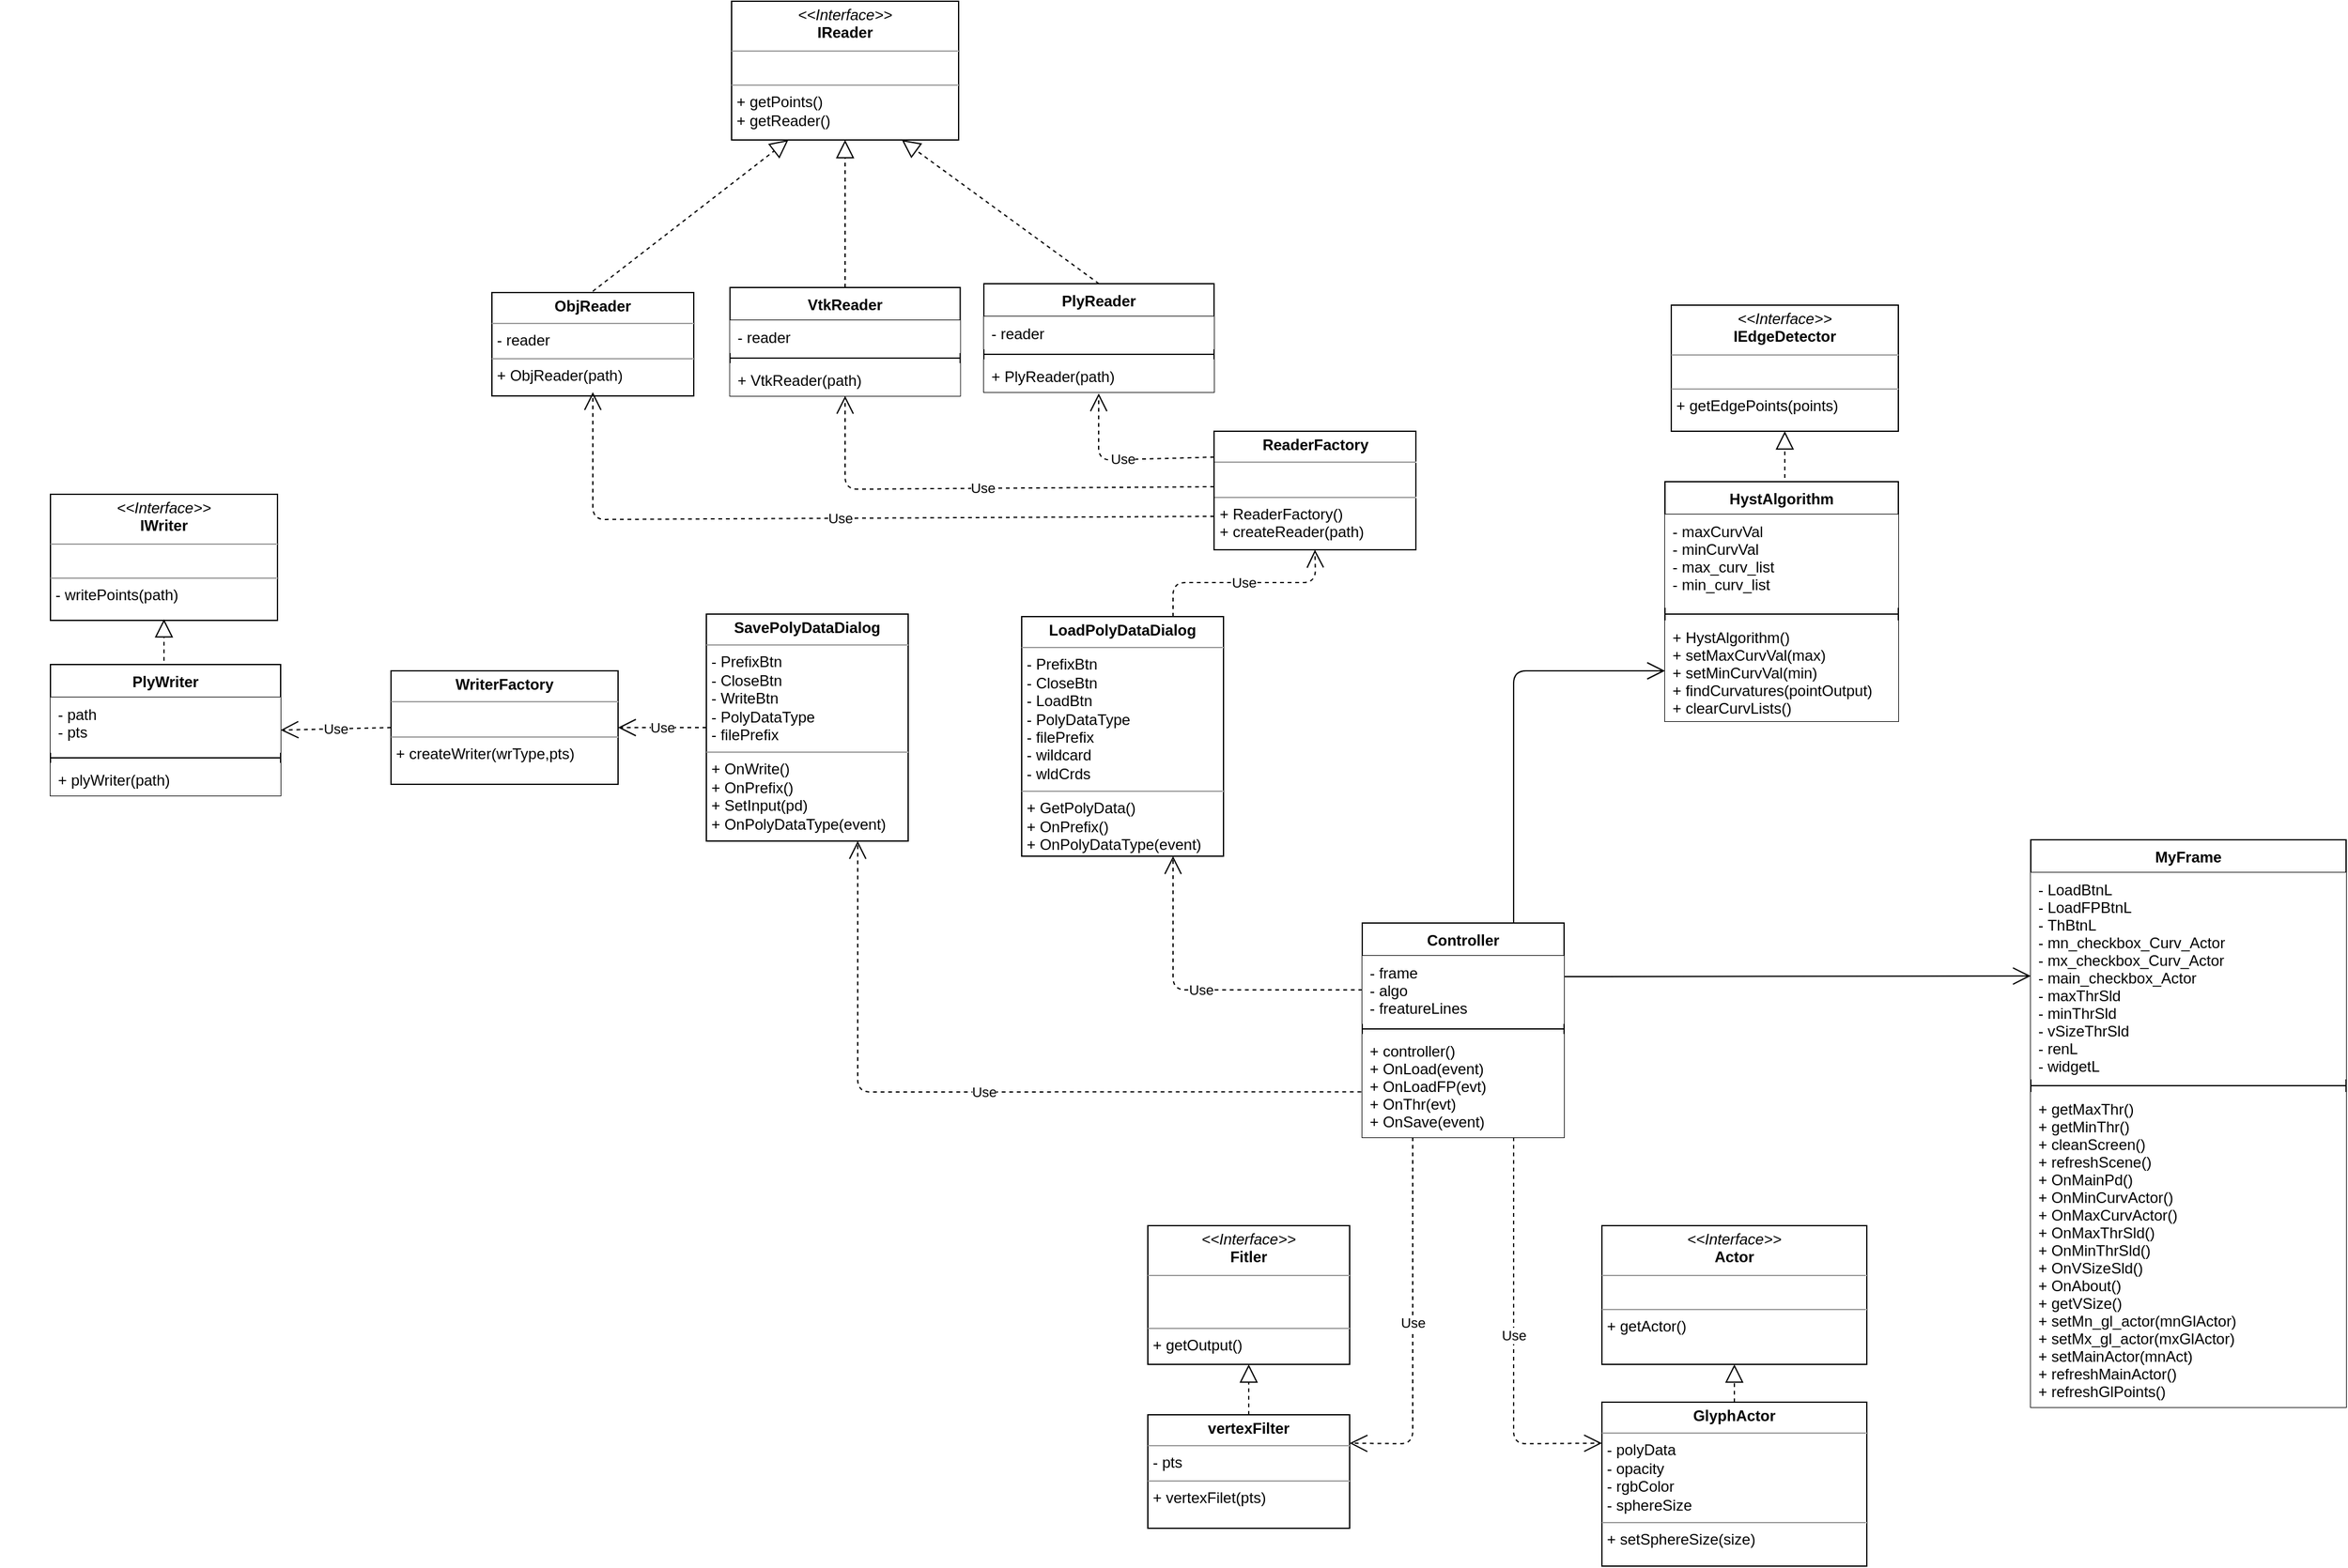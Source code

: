 <mxfile version="13.6.2" type="device"><diagram id="arAiAwgTj6koBBuHnIMw" name="Page-1"><mxGraphModel dx="1699" dy="1432" grid="1" gridSize="10" guides="1" tooltips="1" connect="1" arrows="1" fold="1" page="1" pageScale="1" pageWidth="1100" pageHeight="1100" math="0" shadow="0"><root><mxCell id="0"/><mxCell id="1" parent="0"/><mxCell id="KQCV_hTk6XwVhJY0CgqL-32" value="" style="group" parent="1" vertex="1" connectable="0"><mxGeometry x="730" y="20" width="320" height="350" as="geometry"/></mxCell><mxCell id="KQCV_hTk6XwVhJY0CgqL-8" value="&lt;p style=&quot;margin: 0px ; margin-top: 4px ; text-align: center&quot;&gt;&lt;i&gt;&amp;lt;&amp;lt;Interface&amp;gt;&amp;gt;&lt;/i&gt;&lt;br&gt;&lt;b&gt;IEdgeDetector&lt;/b&gt;&lt;/p&gt;&lt;hr size=&quot;1&quot;&gt;&lt;p style=&quot;margin: 0px ; margin-left: 4px&quot;&gt;&lt;br&gt;&lt;/p&gt;&lt;hr size=&quot;1&quot;&gt;&lt;p style=&quot;margin: 0px ; margin-left: 4px&quot;&gt;+ getEdgePoints(points)&amp;nbsp;&lt;br&gt;&lt;/p&gt;" style="verticalAlign=top;align=left;overflow=fill;fontSize=12;fontFamily=Helvetica;html=1;" parent="KQCV_hTk6XwVhJY0CgqL-32" vertex="1"><mxGeometry x="45" width="180" height="100" as="geometry"/></mxCell><mxCell id="KQCV_hTk6XwVhJY0CgqL-16" value="" style="endArrow=block;dashed=1;endFill=0;endSize=12;html=1;entryX=0.5;entryY=1;entryDx=0;entryDy=0;" parent="KQCV_hTk6XwVhJY0CgqL-32" target="KQCV_hTk6XwVhJY0CgqL-8" edge="1"><mxGeometry width="160" relative="1" as="geometry"><mxPoint x="135" y="149" as="sourcePoint"/><mxPoint x="265" y="160" as="targetPoint"/></mxGeometry></mxCell><mxCell id="KQCV_hTk6XwVhJY0CgqL-12" value="HystAlgorithm" style="swimlane;fontStyle=1;align=center;verticalAlign=top;childLayout=stackLayout;horizontal=1;startSize=26;horizontalStack=0;resizeParent=1;resizeParentMax=0;resizeLast=0;collapsible=1;marginBottom=0;" parent="KQCV_hTk6XwVhJY0CgqL-32" vertex="1"><mxGeometry x="40" y="140" width="185" height="190" as="geometry"/></mxCell><mxCell id="KQCV_hTk6XwVhJY0CgqL-13" value="- maxCurvVal&#10;- minCurvVal&#10;- max_curv_list&#10;- min_curv_list" style="text;strokeColor=none;align=left;verticalAlign=top;spacingLeft=4;spacingRight=4;overflow=hidden;rotatable=0;points=[[0,0.5],[1,0.5]];portConstraint=eastwest;fillColor=#ffffff;" parent="KQCV_hTk6XwVhJY0CgqL-12" vertex="1"><mxGeometry y="26" width="185" height="74" as="geometry"/></mxCell><mxCell id="KQCV_hTk6XwVhJY0CgqL-14" value="" style="line;strokeWidth=1;align=left;verticalAlign=middle;spacingTop=-1;spacingLeft=3;spacingRight=3;rotatable=0;labelPosition=right;points=[];portConstraint=eastwest;" parent="KQCV_hTk6XwVhJY0CgqL-12" vertex="1"><mxGeometry y="100" width="185" height="10" as="geometry"/></mxCell><mxCell id="KQCV_hTk6XwVhJY0CgqL-15" value="+ HystAlgorithm()&#10;+ setMaxCurvVal(max)&#10;+ setMinCurvVal(min)&#10;+ findCurvatures(pointOutput)&#10;+ clearCurvLists()" style="text;strokeColor=none;align=left;verticalAlign=top;spacingLeft=4;spacingRight=4;overflow=hidden;rotatable=0;points=[[0,0.5],[1,0.5]];portConstraint=eastwest;fillColor=#ffffff;" parent="KQCV_hTk6XwVhJY0CgqL-12" vertex="1"><mxGeometry y="110" width="185" height="80" as="geometry"/></mxCell><mxCell id="54q2OSOH__a61z3snCUi-2" value="" style="group" parent="1" vertex="1" connectable="0"><mxGeometry x="-550" y="180" width="182.5" height="226" as="geometry"/></mxCell><mxCell id="54q2OSOH__a61z3snCUi-3" value="" style="group" parent="54q2OSOH__a61z3snCUi-2" vertex="1" connectable="0"><mxGeometry x="40" y="-10" width="182.5" height="226" as="geometry"/></mxCell><mxCell id="54q2OSOH__a61z3snCUi-4" value="&lt;p style=&quot;margin: 0px ; margin-top: 4px ; text-align: center&quot;&gt;&lt;i&gt;&amp;lt;&amp;lt;Interface&amp;gt;&amp;gt;&lt;/i&gt;&lt;br&gt;&lt;b&gt;IWriter&lt;/b&gt;&lt;/p&gt;&lt;hr size=&quot;1&quot;&gt;&lt;p style=&quot;margin: 0px ; margin-left: 4px&quot;&gt;&lt;br&gt;&lt;/p&gt;&lt;hr size=&quot;1&quot;&gt;&lt;p style=&quot;margin: 0px ; margin-left: 4px&quot;&gt;- writePoints(path)&lt;br&gt;&lt;/p&gt;" style="verticalAlign=top;align=left;overflow=fill;fontSize=12;fontFamily=Helvetica;html=1;" parent="54q2OSOH__a61z3snCUi-3" vertex="1"><mxGeometry width="180" height="100" as="geometry"/></mxCell><mxCell id="54q2OSOH__a61z3snCUi-5" value="" style="endArrow=block;dashed=1;endFill=0;endSize=12;html=1;" parent="54q2OSOH__a61z3snCUi-3" edge="1"><mxGeometry width="160" relative="1" as="geometry"><mxPoint x="90" y="150" as="sourcePoint"/><mxPoint x="90" y="99" as="targetPoint"/></mxGeometry></mxCell><mxCell id="54q2OSOH__a61z3snCUi-6" value="PlyWriter" style="swimlane;fontStyle=1;align=center;verticalAlign=top;childLayout=stackLayout;horizontal=1;startSize=26;horizontalStack=0;resizeParent=1;resizeParentMax=0;resizeLast=0;collapsible=1;marginBottom=0;" parent="54q2OSOH__a61z3snCUi-3" vertex="1"><mxGeometry y="135" width="182.5" height="104" as="geometry"/></mxCell><mxCell id="54q2OSOH__a61z3snCUi-7" value="- path&#10;- pts" style="text;strokeColor=none;align=left;verticalAlign=top;spacingLeft=4;spacingRight=4;overflow=hidden;rotatable=0;points=[[0,0.5],[1,0.5]];portConstraint=eastwest;fillColor=#ffffff;" parent="54q2OSOH__a61z3snCUi-6" vertex="1"><mxGeometry y="26" width="182.5" height="44" as="geometry"/></mxCell><mxCell id="54q2OSOH__a61z3snCUi-8" value="" style="line;strokeWidth=1;align=left;verticalAlign=middle;spacingTop=-1;spacingLeft=3;spacingRight=3;rotatable=0;labelPosition=right;points=[];portConstraint=eastwest;" parent="54q2OSOH__a61z3snCUi-6" vertex="1"><mxGeometry y="70" width="182.5" height="8" as="geometry"/></mxCell><mxCell id="54q2OSOH__a61z3snCUi-9" value="+ plyWriter(path)" style="text;strokeColor=none;align=left;verticalAlign=top;spacingLeft=4;spacingRight=4;overflow=hidden;rotatable=0;points=[[0,0.5],[1,0.5]];portConstraint=eastwest;fillColor=#ffffff;" parent="54q2OSOH__a61z3snCUi-6" vertex="1"><mxGeometry y="78" width="182.5" height="26" as="geometry"/></mxCell><mxCell id="R6OLLwpzpmfVlheJhy-e-11" value="" style="endArrow=open;endFill=1;endSize=12;html=1;exitX=1;exitY=0.25;exitDx=0;exitDy=0;entryX=0;entryY=0.5;entryDx=0;entryDy=0;" parent="1" source="54q2OSOH__a61z3snCUi-35" target="54q2OSOH__a61z3snCUi-44" edge="1"><mxGeometry width="160" relative="1" as="geometry"><mxPoint x="700" y="393" as="sourcePoint"/><mxPoint x="820" y="533" as="targetPoint"/><Array as="points"/></mxGeometry></mxCell><mxCell id="R6OLLwpzpmfVlheJhy-e-13" value="&lt;p style=&quot;margin: 0px ; margin-top: 4px ; text-align: center&quot;&gt;&lt;b&gt;ReaderFactory&lt;/b&gt;&lt;/p&gt;&lt;hr size=&quot;1&quot;&gt;&lt;p style=&quot;margin: 0px ; margin-left: 4px&quot;&gt;&lt;br&gt;&lt;/p&gt;&lt;hr size=&quot;1&quot;&gt;&lt;p style=&quot;margin: 0px ; margin-left: 4px&quot;&gt;+ ReaderFactory()&lt;/p&gt;&lt;p style=&quot;margin: 0px ; margin-left: 4px&quot;&gt;+&amp;nbsp;createReader(path)&lt;/p&gt;" style="verticalAlign=top;align=left;overflow=fill;fontSize=12;fontFamily=Helvetica;html=1;" parent="1" vertex="1"><mxGeometry x="412.5" y="120" width="160" height="94" as="geometry"/></mxCell><mxCell id="R6OLLwpzpmfVlheJhy-e-16" value="Use" style="endArrow=open;endSize=12;dashed=1;html=1;entryX=0.499;entryY=1.038;entryDx=0;entryDy=0;entryPerimeter=0;exitX=0;exitY=0.25;exitDx=0;exitDy=0;" parent="1" target="KQCV_hTk6XwVhJY0CgqL-6" edge="1"><mxGeometry width="160" relative="1" as="geometry"><mxPoint x="412.5" y="140.5" as="sourcePoint"/><mxPoint x="360" y="139" as="targetPoint"/><Array as="points"><mxPoint x="321" y="143"/></Array><mxPoint as="offset"/></mxGeometry></mxCell><mxCell id="divu3ZJ7DcPybCkY2x0n-4" value="&lt;p style=&quot;margin: 0px ; margin-top: 4px ; text-align: center&quot;&gt;&lt;b&gt;ObjReader&lt;/b&gt;&lt;/p&gt;&lt;hr size=&quot;1&quot;&gt;&lt;p style=&quot;margin: 0px ; margin-left: 4px&quot;&gt;- reader&lt;/p&gt;&lt;hr size=&quot;1&quot;&gt;&lt;p style=&quot;margin: 0px ; margin-left: 4px&quot;&gt;+ ObjReader(path)&lt;/p&gt;" style="verticalAlign=top;align=left;overflow=fill;fontSize=12;fontFamily=Helvetica;html=1;" parent="1" vertex="1"><mxGeometry x="-160" y="10" width="160" height="82" as="geometry"/></mxCell><mxCell id="R6OLLwpzpmfVlheJhy-e-5" value="" style="endArrow=block;dashed=1;endFill=0;endSize=12;html=1;exitX=0.5;exitY=0;exitDx=0;exitDy=0;entryX=0.5;entryY=1;entryDx=0;entryDy=0;" parent="1" source="R6OLLwpzpmfVlheJhy-e-1" target="KQCV_hTk6XwVhJY0CgqL-2" edge="1"><mxGeometry width="160" relative="1" as="geometry"><mxPoint x="210" y="39" as="sourcePoint"/><mxPoint x="180" y="-31" as="targetPoint"/></mxGeometry></mxCell><mxCell id="KQCV_hTk6XwVhJY0CgqL-2" value="&lt;p style=&quot;margin: 0px ; margin-top: 4px ; text-align: center&quot;&gt;&lt;i&gt;&amp;lt;&amp;lt;Interface&amp;gt;&amp;gt;&lt;/i&gt;&lt;br&gt;&lt;b&gt;IReader&lt;/b&gt;&lt;/p&gt;&lt;hr size=&quot;1&quot;&gt;&lt;p style=&quot;margin: 0px ; margin-left: 4px&quot;&gt;&lt;br&gt;&lt;/p&gt;&lt;hr size=&quot;1&quot;&gt;&lt;p style=&quot;margin: 0px ; margin-left: 4px&quot;&gt;+ getPoints()&lt;br&gt;&lt;/p&gt;&lt;p style=&quot;margin: 0px ; margin-left: 4px&quot;&gt;+ getReader()&lt;/p&gt;" style="verticalAlign=top;align=left;overflow=fill;fontSize=12;fontFamily=Helvetica;html=1;" parent="1" vertex="1"><mxGeometry x="30" y="-221" width="180" height="110" as="geometry"/></mxCell><mxCell id="KQCV_hTk6XwVhJY0CgqL-11" value="" style="endArrow=block;dashed=1;endFill=0;endSize=12;html=1;exitX=0.5;exitY=0;exitDx=0;exitDy=0;entryX=0.75;entryY=1;entryDx=0;entryDy=0;" parent="1" source="KQCV_hTk6XwVhJY0CgqL-3" target="KQCV_hTk6XwVhJY0CgqL-2" edge="1"><mxGeometry width="160" relative="1" as="geometry"><mxPoint x="300" y="-7" as="sourcePoint"/><mxPoint x="280" y="-33" as="targetPoint"/></mxGeometry></mxCell><mxCell id="divu3ZJ7DcPybCkY2x0n-6" value="" style="endArrow=block;dashed=1;endFill=0;endSize=12;html=1;entryX=0.25;entryY=1;entryDx=0;entryDy=0;exitX=0.5;exitY=0;exitDx=0;exitDy=0;" parent="1" target="KQCV_hTk6XwVhJY0CgqL-2" edge="1"><mxGeometry width="160" relative="1" as="geometry"><mxPoint x="-80" y="9" as="sourcePoint"/><mxPoint x="50" y="-41" as="targetPoint"/></mxGeometry></mxCell><mxCell id="divu3ZJ7DcPybCkY2x0n-7" value="Use" style="endArrow=open;endSize=12;dashed=1;html=1;entryX=0.5;entryY=1;entryDx=0;entryDy=0;exitX=0;exitY=0.5;exitDx=0;exitDy=0;" parent="1" target="R6OLLwpzpmfVlheJhy-e-1" edge="1"><mxGeometry width="160" relative="1" as="geometry"><mxPoint x="412.5" y="164" as="sourcePoint"/><mxPoint x="250" y="209" as="targetPoint"/><Array as="points"><mxPoint x="120" y="166"/></Array></mxGeometry></mxCell><mxCell id="divu3ZJ7DcPybCkY2x0n-11" value="Use" style="endArrow=open;endSize=12;dashed=1;html=1;entryX=0.5;entryY=1;entryDx=0;entryDy=0;exitX=0;exitY=0.75;exitDx=0;exitDy=0;" parent="1" edge="1"><mxGeometry width="160" relative="1" as="geometry"><mxPoint x="412.5" y="187.5" as="sourcePoint"/><mxPoint x="-80" y="89" as="targetPoint"/><Array as="points"><mxPoint x="-80" y="190"/></Array></mxGeometry></mxCell><mxCell id="54q2OSOH__a61z3snCUi-35" value="Controller" style="swimlane;fontStyle=1;align=center;verticalAlign=top;childLayout=stackLayout;horizontal=1;startSize=26;horizontalStack=0;resizeParent=1;resizeParentMax=0;resizeLast=0;collapsible=1;marginBottom=0;" parent="1" vertex="1"><mxGeometry x="530" y="510" width="160" height="170" as="geometry"><mxRectangle x="410" y="300" width="90" height="26" as="alternateBounds"/></mxGeometry></mxCell><mxCell id="54q2OSOH__a61z3snCUi-36" value="- frame&#10;- algo&#10;- freatureLines" style="text;strokeColor=none;align=left;verticalAlign=top;spacingLeft=4;spacingRight=4;overflow=hidden;rotatable=0;points=[[0,0.5],[1,0.5]];portConstraint=eastwest;fillColor=#ffffff;" parent="54q2OSOH__a61z3snCUi-35" vertex="1"><mxGeometry y="26" width="160" height="54" as="geometry"/></mxCell><mxCell id="54q2OSOH__a61z3snCUi-37" value="" style="line;strokeWidth=1;fillColor=none;align=left;verticalAlign=middle;spacingTop=-1;spacingLeft=3;spacingRight=3;rotatable=0;labelPosition=right;points=[];portConstraint=eastwest;" parent="54q2OSOH__a61z3snCUi-35" vertex="1"><mxGeometry y="80" width="160" height="8" as="geometry"/></mxCell><mxCell id="54q2OSOH__a61z3snCUi-38" value="+ controller()&#10;+ OnLoad(event)&#10;+ OnLoadFP(evt)&#10;+ OnThr(evt)&#10;+ OnSave(event)" style="text;strokeColor=none;align=left;verticalAlign=top;spacingLeft=4;spacingRight=4;overflow=hidden;rotatable=0;points=[[0,0.5],[1,0.5]];portConstraint=eastwest;fillColor=#ffffff;fontStyle=0" parent="54q2OSOH__a61z3snCUi-35" vertex="1"><mxGeometry y="88" width="160" height="82" as="geometry"/></mxCell><mxCell id="divu3ZJ7DcPybCkY2x0n-16" value="" style="group" parent="1" vertex="1" connectable="0"><mxGeometry x="720" y="720" width="210" height="300" as="geometry"/></mxCell><mxCell id="KQCV_hTk6XwVhJY0CgqL-17" value="&lt;p style=&quot;margin: 0px ; margin-top: 4px ; text-align: center&quot;&gt;&lt;i&gt;&amp;lt;&amp;lt;Interface&amp;gt;&amp;gt;&lt;/i&gt;&lt;br&gt;&lt;b&gt;Actor&lt;/b&gt;&lt;/p&gt;&lt;hr size=&quot;1&quot;&gt;&lt;p style=&quot;margin: 0px ; margin-left: 4px&quot;&gt;&lt;br&gt;&lt;/p&gt;&lt;hr size=&quot;1&quot;&gt;&lt;p style=&quot;margin: 0px ; margin-left: 4px&quot;&gt;+ getActor()&lt;/p&gt;" style="verticalAlign=top;align=left;overflow=fill;fontSize=12;fontFamily=Helvetica;html=1;" parent="divu3ZJ7DcPybCkY2x0n-16" vertex="1"><mxGeometry y="30" width="210" height="110" as="geometry"/></mxCell><mxCell id="divu3ZJ7DcPybCkY2x0n-1" value="&lt;p style=&quot;margin: 0px ; margin-top: 4px ; text-align: center&quot;&gt;&lt;b&gt;GlyphActor&lt;/b&gt;&lt;/p&gt;&lt;hr size=&quot;1&quot;&gt;&lt;p style=&quot;margin: 0px ; margin-left: 4px&quot;&gt;-&amp;nbsp;polyData&lt;/p&gt;&lt;p style=&quot;margin: 0px ; margin-left: 4px&quot;&gt;- opacity&lt;/p&gt;&lt;p style=&quot;margin: 0px ; margin-left: 4px&quot;&gt;- rgbColor&lt;/p&gt;&lt;p style=&quot;margin: 0px ; margin-left: 4px&quot;&gt;- sphereSize&lt;/p&gt;&lt;hr size=&quot;1&quot;&gt;&lt;p style=&quot;margin: 0px ; margin-left: 4px&quot;&gt;+ setSphereSize(size)&lt;/p&gt;" style="verticalAlign=top;align=left;overflow=fill;fontSize=12;fontFamily=Helvetica;html=1;" parent="divu3ZJ7DcPybCkY2x0n-16" vertex="1"><mxGeometry y="170" width="210" height="130" as="geometry"/></mxCell><mxCell id="divu3ZJ7DcPybCkY2x0n-2" value="" style="endArrow=block;dashed=1;endFill=0;endSize=12;html=1;exitX=0.5;exitY=0;exitDx=0;exitDy=0;entryX=0.5;entryY=1;entryDx=0;entryDy=0;" parent="divu3ZJ7DcPybCkY2x0n-16" source="divu3ZJ7DcPybCkY2x0n-1" target="KQCV_hTk6XwVhJY0CgqL-17" edge="1"><mxGeometry width="160" relative="1" as="geometry"><mxPoint x="-20" y="110" as="sourcePoint"/><mxPoint x="100" y="140" as="targetPoint"/></mxGeometry></mxCell><mxCell id="divu3ZJ7DcPybCkY2x0n-17" value="" style="endArrow=open;endFill=1;endSize=12;html=1;exitX=0.75;exitY=0;exitDx=0;exitDy=0;entryX=0;entryY=0.5;entryDx=0;entryDy=0;" parent="1" source="54q2OSOH__a61z3snCUi-35" target="KQCV_hTk6XwVhJY0CgqL-15" edge="1"><mxGeometry width="160" relative="1" as="geometry"><mxPoint x="750" y="370" as="sourcePoint"/><mxPoint x="910" y="370" as="targetPoint"/><Array as="points"><mxPoint x="650" y="310"/></Array></mxGeometry></mxCell><mxCell id="R6OLLwpzpmfVlheJhy-e-1" value="VtkReader" style="swimlane;fontStyle=1;align=center;verticalAlign=top;childLayout=stackLayout;horizontal=1;startSize=26;horizontalStack=0;resizeParent=1;resizeParentMax=0;resizeLast=0;collapsible=1;marginBottom=0;" parent="1" vertex="1"><mxGeometry x="28.75" y="6" width="182.5" height="86" as="geometry"/></mxCell><mxCell id="R6OLLwpzpmfVlheJhy-e-2" value="- reader" style="text;strokeColor=none;align=left;verticalAlign=top;spacingLeft=4;spacingRight=4;overflow=hidden;rotatable=0;points=[[0,0.5],[1,0.5]];portConstraint=eastwest;fillColor=#ffffff;" parent="R6OLLwpzpmfVlheJhy-e-1" vertex="1"><mxGeometry y="26" width="182.5" height="26" as="geometry"/></mxCell><mxCell id="R6OLLwpzpmfVlheJhy-e-3" value="" style="line;strokeWidth=1;align=left;verticalAlign=middle;spacingTop=-1;spacingLeft=3;spacingRight=3;rotatable=0;labelPosition=right;points=[];portConstraint=eastwest;" parent="R6OLLwpzpmfVlheJhy-e-1" vertex="1"><mxGeometry y="52" width="182.5" height="8" as="geometry"/></mxCell><mxCell id="R6OLLwpzpmfVlheJhy-e-4" value="+ VtkReader(path)" style="text;strokeColor=none;align=left;verticalAlign=top;spacingLeft=4;spacingRight=4;overflow=hidden;rotatable=0;points=[[0,0.5],[1,0.5]];portConstraint=eastwest;fillColor=#ffffff;" parent="R6OLLwpzpmfVlheJhy-e-1" vertex="1"><mxGeometry y="60" width="182.5" height="26" as="geometry"/></mxCell><mxCell id="KQCV_hTk6XwVhJY0CgqL-3" value="PlyReader" style="swimlane;fontStyle=1;align=center;verticalAlign=top;childLayout=stackLayout;horizontal=1;startSize=26;horizontalStack=0;resizeParent=1;resizeParentMax=0;resizeLast=0;collapsible=1;marginBottom=0;" parent="1" vertex="1"><mxGeometry x="230" y="3" width="182.5" height="86" as="geometry"/></mxCell><mxCell id="KQCV_hTk6XwVhJY0CgqL-4" value="- reader" style="text;strokeColor=none;align=left;verticalAlign=top;spacingLeft=4;spacingRight=4;overflow=hidden;rotatable=0;points=[[0,0.5],[1,0.5]];portConstraint=eastwest;fillColor=#ffffff;" parent="KQCV_hTk6XwVhJY0CgqL-3" vertex="1"><mxGeometry y="26" width="182.5" height="26" as="geometry"/></mxCell><mxCell id="KQCV_hTk6XwVhJY0CgqL-5" value="" style="line;strokeWidth=1;align=left;verticalAlign=middle;spacingTop=-1;spacingLeft=3;spacingRight=3;rotatable=0;labelPosition=right;points=[];portConstraint=eastwest;" parent="KQCV_hTk6XwVhJY0CgqL-3" vertex="1"><mxGeometry y="52" width="182.5" height="8" as="geometry"/></mxCell><mxCell id="KQCV_hTk6XwVhJY0CgqL-6" value="+ PlyReader(path)" style="text;strokeColor=none;align=left;verticalAlign=top;spacingLeft=4;spacingRight=4;overflow=hidden;rotatable=0;points=[[0,0.5],[1,0.5]];portConstraint=eastwest;fillColor=#ffffff;" parent="KQCV_hTk6XwVhJY0CgqL-3" vertex="1"><mxGeometry y="60" width="182.5" height="26" as="geometry"/></mxCell><mxCell id="divu3ZJ7DcPybCkY2x0n-24" value="&lt;p style=&quot;margin: 0px ; margin-top: 4px ; text-align: center&quot;&gt;&lt;b&gt;LoadPolyDataDialog&lt;/b&gt;&lt;/p&gt;&lt;hr size=&quot;1&quot;&gt;&lt;p style=&quot;margin: 0px ; margin-left: 4px&quot;&gt;-&amp;nbsp;PrefixBtn&lt;/p&gt;&lt;p style=&quot;margin: 0px ; margin-left: 4px&quot;&gt;-&amp;nbsp;CloseBtn&lt;/p&gt;&lt;p style=&quot;margin: 0px ; margin-left: 4px&quot;&gt;-&amp;nbsp;LoadBtn&lt;/p&gt;&lt;p style=&quot;margin: 0px ; margin-left: 4px&quot;&gt;-&amp;nbsp;PolyDataType&lt;/p&gt;&lt;p style=&quot;margin: 0px ; margin-left: 4px&quot;&gt;-&amp;nbsp;filePrefix&lt;/p&gt;&lt;p style=&quot;margin: 0px ; margin-left: 4px&quot;&gt;- wildcard&lt;/p&gt;&lt;p style=&quot;margin: 0px ; margin-left: 4px&quot;&gt;-&amp;nbsp;wldCrds&lt;/p&gt;&lt;hr size=&quot;1&quot;&gt;&lt;p style=&quot;margin: 0px ; margin-left: 4px&quot;&gt;+&amp;nbsp;GetPolyData()&lt;/p&gt;&lt;p style=&quot;margin: 0px ; margin-left: 4px&quot;&gt;+&amp;nbsp;OnPrefix()&lt;/p&gt;&lt;p style=&quot;margin: 0px ; margin-left: 4px&quot;&gt;+&amp;nbsp;OnPolyDataType(event)&lt;/p&gt;" style="verticalAlign=top;align=left;overflow=fill;fontSize=12;fontFamily=Helvetica;html=1;" parent="1" vertex="1"><mxGeometry x="260" y="267" width="160" height="190" as="geometry"/></mxCell><mxCell id="divu3ZJ7DcPybCkY2x0n-25" value="&lt;p style=&quot;margin: 0px ; margin-top: 4px ; text-align: center&quot;&gt;&lt;b&gt;SavePolyDataDialog&lt;/b&gt;&lt;/p&gt;&lt;hr size=&quot;1&quot;&gt;&lt;p style=&quot;margin: 0px ; margin-left: 4px&quot;&gt;-&amp;nbsp;PrefixBtn&lt;/p&gt;&lt;p style=&quot;margin: 0px ; margin-left: 4px&quot;&gt;-&amp;nbsp;CloseBtn&lt;/p&gt;&lt;p style=&quot;margin: 0px ; margin-left: 4px&quot;&gt;- WriteBtn&lt;/p&gt;&lt;p style=&quot;margin: 0px ; margin-left: 4px&quot;&gt;-&amp;nbsp;PolyDataType&lt;/p&gt;&lt;p style=&quot;margin: 0px ; margin-left: 4px&quot;&gt;- filePrefix&lt;/p&gt;&lt;hr size=&quot;1&quot;&gt;&lt;p style=&quot;margin: 0px ; margin-left: 4px&quot;&gt;+ OnWrite()&lt;/p&gt;&lt;p style=&quot;margin: 0px ; margin-left: 4px&quot;&gt;+&amp;nbsp;OnPrefix()&lt;/p&gt;&lt;p style=&quot;margin: 0px ; margin-left: 4px&quot;&gt;+ SetInput(pd)&lt;/p&gt;&lt;p style=&quot;margin: 0px ; margin-left: 4px&quot;&gt;+&amp;nbsp;OnPolyDataType(event)&lt;/p&gt;" style="verticalAlign=top;align=left;overflow=fill;fontSize=12;fontFamily=Helvetica;html=1;" parent="1" vertex="1"><mxGeometry x="10" y="265" width="160" height="180" as="geometry"/></mxCell><mxCell id="divu3ZJ7DcPybCkY2x0n-27" value="Use" style="endArrow=open;endSize=12;dashed=1;html=1;entryX=0.5;entryY=1;entryDx=0;entryDy=0;exitX=0.75;exitY=0;exitDx=0;exitDy=0;" parent="1" source="divu3ZJ7DcPybCkY2x0n-24" target="R6OLLwpzpmfVlheJhy-e-13" edge="1"><mxGeometry width="160" relative="1" as="geometry"><mxPoint x="240" y="320" as="sourcePoint"/><mxPoint x="400" y="320" as="targetPoint"/><Array as="points"><mxPoint x="380" y="240"/><mxPoint x="493" y="240"/></Array></mxGeometry></mxCell><mxCell id="divu3ZJ7DcPybCkY2x0n-28" value="&lt;p style=&quot;margin: 0px ; margin-top: 4px ; text-align: center&quot;&gt;&lt;b&gt;WriterFactory&lt;/b&gt;&lt;/p&gt;&lt;hr size=&quot;1&quot;&gt;&lt;p style=&quot;margin: 0px ; margin-left: 4px&quot;&gt;&lt;br&gt;&lt;/p&gt;&lt;hr size=&quot;1&quot;&gt;&lt;p style=&quot;margin: 0px ; margin-left: 4px&quot;&gt;+&amp;nbsp;createWriter(wrType,pts)&lt;/p&gt;" style="verticalAlign=top;align=left;overflow=fill;fontSize=12;fontFamily=Helvetica;html=1;" parent="1" vertex="1"><mxGeometry x="-240" y="310" width="180" height="90" as="geometry"/></mxCell><mxCell id="divu3ZJ7DcPybCkY2x0n-29" value="" style="group" parent="1" vertex="1" connectable="0"><mxGeometry x="360" y="750" width="160" height="240" as="geometry"/></mxCell><mxCell id="divu3ZJ7DcPybCkY2x0n-20" value="&lt;p style=&quot;margin: 0px ; margin-top: 4px ; text-align: center&quot;&gt;&lt;i&gt;&amp;lt;&amp;lt;Interface&amp;gt;&amp;gt;&lt;/i&gt;&lt;br&gt;&lt;b&gt;Fitler&lt;/b&gt;&lt;/p&gt;&lt;hr size=&quot;1&quot;&gt;&lt;p style=&quot;margin: 0px ; margin-left: 4px&quot;&gt;&lt;br&gt;&lt;br&gt;&lt;/p&gt;&lt;hr size=&quot;1&quot;&gt;&lt;p style=&quot;margin: 0px ; margin-left: 4px&quot;&gt;+ getOutput()&lt;br&gt;&lt;br&gt;&lt;/p&gt;" style="verticalAlign=top;align=left;overflow=fill;fontSize=12;fontFamily=Helvetica;html=1;" parent="divu3ZJ7DcPybCkY2x0n-29" vertex="1"><mxGeometry width="160" height="110" as="geometry"/></mxCell><mxCell id="divu3ZJ7DcPybCkY2x0n-21" value="&lt;p style=&quot;margin: 0px ; margin-top: 4px ; text-align: center&quot;&gt;&lt;b&gt;vertexFilter&lt;/b&gt;&lt;/p&gt;&lt;hr size=&quot;1&quot;&gt;&lt;p style=&quot;margin: 0px ; margin-left: 4px&quot;&gt;- pts&lt;/p&gt;&lt;hr size=&quot;1&quot;&gt;&lt;p style=&quot;margin: 0px ; margin-left: 4px&quot;&gt;+ vertexFilet(pts)&lt;/p&gt;" style="verticalAlign=top;align=left;overflow=fill;fontSize=12;fontFamily=Helvetica;html=1;" parent="divu3ZJ7DcPybCkY2x0n-29" vertex="1"><mxGeometry y="150" width="160" height="90" as="geometry"/></mxCell><mxCell id="divu3ZJ7DcPybCkY2x0n-26" value="" style="endArrow=block;dashed=1;endFill=0;endSize=12;html=1;entryX=0.5;entryY=1;entryDx=0;entryDy=0;exitX=0.5;exitY=0;exitDx=0;exitDy=0;" parent="divu3ZJ7DcPybCkY2x0n-29" source="divu3ZJ7DcPybCkY2x0n-21" target="divu3ZJ7DcPybCkY2x0n-20" edge="1"><mxGeometry width="160" relative="1" as="geometry"><mxPoint x="-30" y="190" as="sourcePoint"/><mxPoint x="130" y="190" as="targetPoint"/></mxGeometry></mxCell><mxCell id="divu3ZJ7DcPybCkY2x0n-32" value="Use" style="endArrow=open;endSize=12;dashed=1;html=1;exitX=0;exitY=0.5;exitDx=0;exitDy=0;entryX=1;entryY=0.5;entryDx=0;entryDy=0;" parent="1" source="divu3ZJ7DcPybCkY2x0n-28" target="54q2OSOH__a61z3snCUi-6" edge="1"><mxGeometry width="160" relative="1" as="geometry"><mxPoint x="-340" y="310" as="sourcePoint"/><mxPoint x="-180" y="310" as="targetPoint"/></mxGeometry></mxCell><mxCell id="divu3ZJ7DcPybCkY2x0n-33" value="Use" style="endArrow=open;endSize=12;dashed=1;html=1;exitX=0;exitY=0.5;exitDx=0;exitDy=0;entryX=1;entryY=0.5;entryDx=0;entryDy=0;" parent="1" source="divu3ZJ7DcPybCkY2x0n-25" target="divu3ZJ7DcPybCkY2x0n-28" edge="1"><mxGeometry width="160" relative="1" as="geometry"><mxPoint x="-340" y="310" as="sourcePoint"/><mxPoint x="-180" y="310" as="targetPoint"/></mxGeometry></mxCell><mxCell id="divu3ZJ7DcPybCkY2x0n-35" value="Use" style="endArrow=open;endSize=12;dashed=1;html=1;exitX=0;exitY=0.5;exitDx=0;exitDy=0;entryX=0.75;entryY=1;entryDx=0;entryDy=0;" parent="1" source="54q2OSOH__a61z3snCUi-36" target="divu3ZJ7DcPybCkY2x0n-24" edge="1"><mxGeometry width="160" relative="1" as="geometry"><mxPoint x="200" y="430" as="sourcePoint"/><mxPoint x="360" y="430" as="targetPoint"/><Array as="points"><mxPoint x="380" y="563"/></Array></mxGeometry></mxCell><mxCell id="divu3ZJ7DcPybCkY2x0n-36" value="Use" style="endArrow=open;endSize=12;dashed=1;html=1;exitX=-0.005;exitY=0.559;exitDx=0;exitDy=0;exitPerimeter=0;entryX=0.75;entryY=1;entryDx=0;entryDy=0;" parent="1" source="54q2OSOH__a61z3snCUi-38" target="divu3ZJ7DcPybCkY2x0n-25" edge="1"><mxGeometry width="160" relative="1" as="geometry"><mxPoint x="430" y="615.714" as="sourcePoint"/><mxPoint x="360" y="430" as="targetPoint"/><Array as="points"><mxPoint x="130" y="644"/></Array></mxGeometry></mxCell><mxCell id="54q2OSOH__a61z3snCUi-43" value="MyFrame" style="swimlane;fontStyle=1;align=center;verticalAlign=top;childLayout=stackLayout;horizontal=1;startSize=26;horizontalStack=0;resizeParent=1;resizeParentMax=0;resizeLast=0;collapsible=1;marginBottom=0;" parent="1" vertex="1"><mxGeometry x="1060" y="444" width="250" height="450" as="geometry"/></mxCell><mxCell id="54q2OSOH__a61z3snCUi-44" value="- LoadBtnL&#10;- LoadFPBtnL&#10;- ThBtnL&#10;- mn_checkbox_Curv_Actor&#10;- mx_checkbox_Curv_Actor&#10;- main_checkbox_Actor&#10;- maxThrSld&#10;- minThrSld&#10;- vSizeThrSld&#10;- renL&#10;- widgetL" style="text;strokeColor=none;align=left;verticalAlign=top;spacingLeft=4;spacingRight=4;overflow=hidden;rotatable=0;points=[[0,0.5],[1,0.5]];portConstraint=eastwest;fillColor=#ffffff;" parent="54q2OSOH__a61z3snCUi-43" vertex="1"><mxGeometry y="26" width="250" height="164" as="geometry"/></mxCell><mxCell id="54q2OSOH__a61z3snCUi-45" value="" style="line;strokeWidth=1;fillColor=none;align=left;verticalAlign=middle;spacingTop=-1;spacingLeft=3;spacingRight=3;rotatable=0;labelPosition=right;points=[];portConstraint=eastwest;" parent="54q2OSOH__a61z3snCUi-43" vertex="1"><mxGeometry y="190" width="250" height="10" as="geometry"/></mxCell><mxCell id="54q2OSOH__a61z3snCUi-46" value="+ getMaxThr()&#10;+ getMinThr()&#10;+ cleanScreen()&#10;+ refreshScene()&#10;+ OnMainPd()&#10;+ OnMinCurvActor()&#10;+ OnMaxCurvActor()&#10;+ OnMaxThrSld()&#10;+ OnMinThrSld()&#10;+ OnVSizeSld()&#10;+ OnAbout()&#10;+ getVSize()&#10;+ setMn_gl_actor(mnGlActor)&#10;+ setMx_gl_actor(mxGlActor)&#10;+ setMainActor(mnAct)&#10;+ refreshMainActor()&#10;+ refreshGlPoints()" style="text;strokeColor=none;align=left;verticalAlign=top;spacingLeft=4;spacingRight=4;overflow=hidden;rotatable=0;points=[[0,0.5],[1,0.5]];portConstraint=eastwest;fillColor=#ffffff;" parent="54q2OSOH__a61z3snCUi-43" vertex="1"><mxGeometry y="200" width="250" height="250" as="geometry"/></mxCell><mxCell id="divu3ZJ7DcPybCkY2x0n-37" value="Use" style="endArrow=open;endSize=12;dashed=1;html=1;exitX=0.25;exitY=1;exitDx=0;exitDy=0;entryX=1;entryY=0.25;entryDx=0;entryDy=0;" parent="1" source="54q2OSOH__a61z3snCUi-35" target="divu3ZJ7DcPybCkY2x0n-21" edge="1"><mxGeometry width="160" relative="1" as="geometry"><mxPoint x="380" y="760" as="sourcePoint"/><mxPoint x="540" y="760" as="targetPoint"/><Array as="points"><mxPoint x="570" y="923"/></Array></mxGeometry></mxCell><mxCell id="divu3ZJ7DcPybCkY2x0n-38" value="Use" style="endArrow=open;endSize=12;dashed=1;html=1;exitX=0.75;exitY=1;exitDx=0;exitDy=0;entryX=0;entryY=0.25;entryDx=0;entryDy=0;" parent="1" source="54q2OSOH__a61z3snCUi-35" target="divu3ZJ7DcPybCkY2x0n-1" edge="1"><mxGeometry width="160" relative="1" as="geometry"><mxPoint x="550" y="718.33" as="sourcePoint"/><mxPoint x="710" y="718.33" as="targetPoint"/><Array as="points"><mxPoint x="650" y="923"/></Array></mxGeometry></mxCell></root></mxGraphModel></diagram></mxfile>